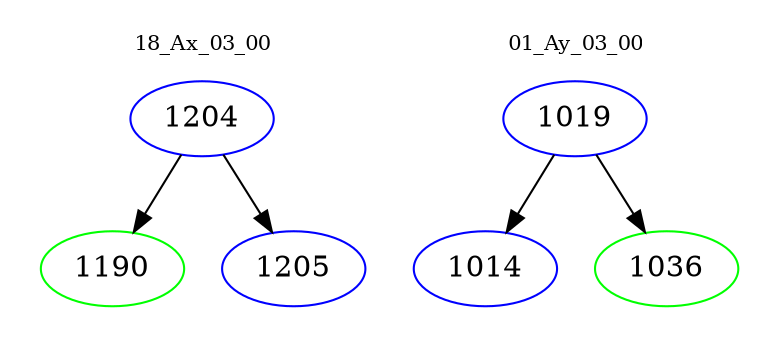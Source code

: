 digraph{
subgraph cluster_0 {
color = white
label = "18_Ax_03_00";
fontsize=10;
T0_1204 [label="1204", color="blue"]
T0_1204 -> T0_1190 [color="black"]
T0_1190 [label="1190", color="green"]
T0_1204 -> T0_1205 [color="black"]
T0_1205 [label="1205", color="blue"]
}
subgraph cluster_1 {
color = white
label = "01_Ay_03_00";
fontsize=10;
T1_1019 [label="1019", color="blue"]
T1_1019 -> T1_1014 [color="black"]
T1_1014 [label="1014", color="blue"]
T1_1019 -> T1_1036 [color="black"]
T1_1036 [label="1036", color="green"]
}
}
